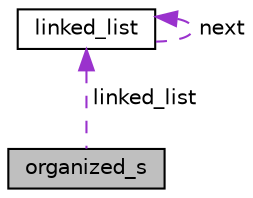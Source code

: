digraph "organized_s"
{
 // LATEX_PDF_SIZE
  edge [fontname="Helvetica",fontsize="10",labelfontname="Helvetica",labelfontsize="10"];
  node [fontname="Helvetica",fontsize="10",shape=record];
  Node1 [label="organized_s",height=0.2,width=0.4,color="black", fillcolor="grey75", style="filled", fontcolor="black",tooltip="Structure principale contenant la liste et l'id courant."];
  Node2 -> Node1 [dir="back",color="darkorchid3",fontsize="10",style="dashed",label=" linked_list" ];
  Node2 [label="linked_list",height=0.2,width=0.4,color="black", fillcolor="white", style="filled",URL="$structlinked__list.html",tooltip="Structure d'un maillon de liste chaînée générique."];
  Node2 -> Node2 [dir="back",color="darkorchid3",fontsize="10",style="dashed",label=" next" ];
}
